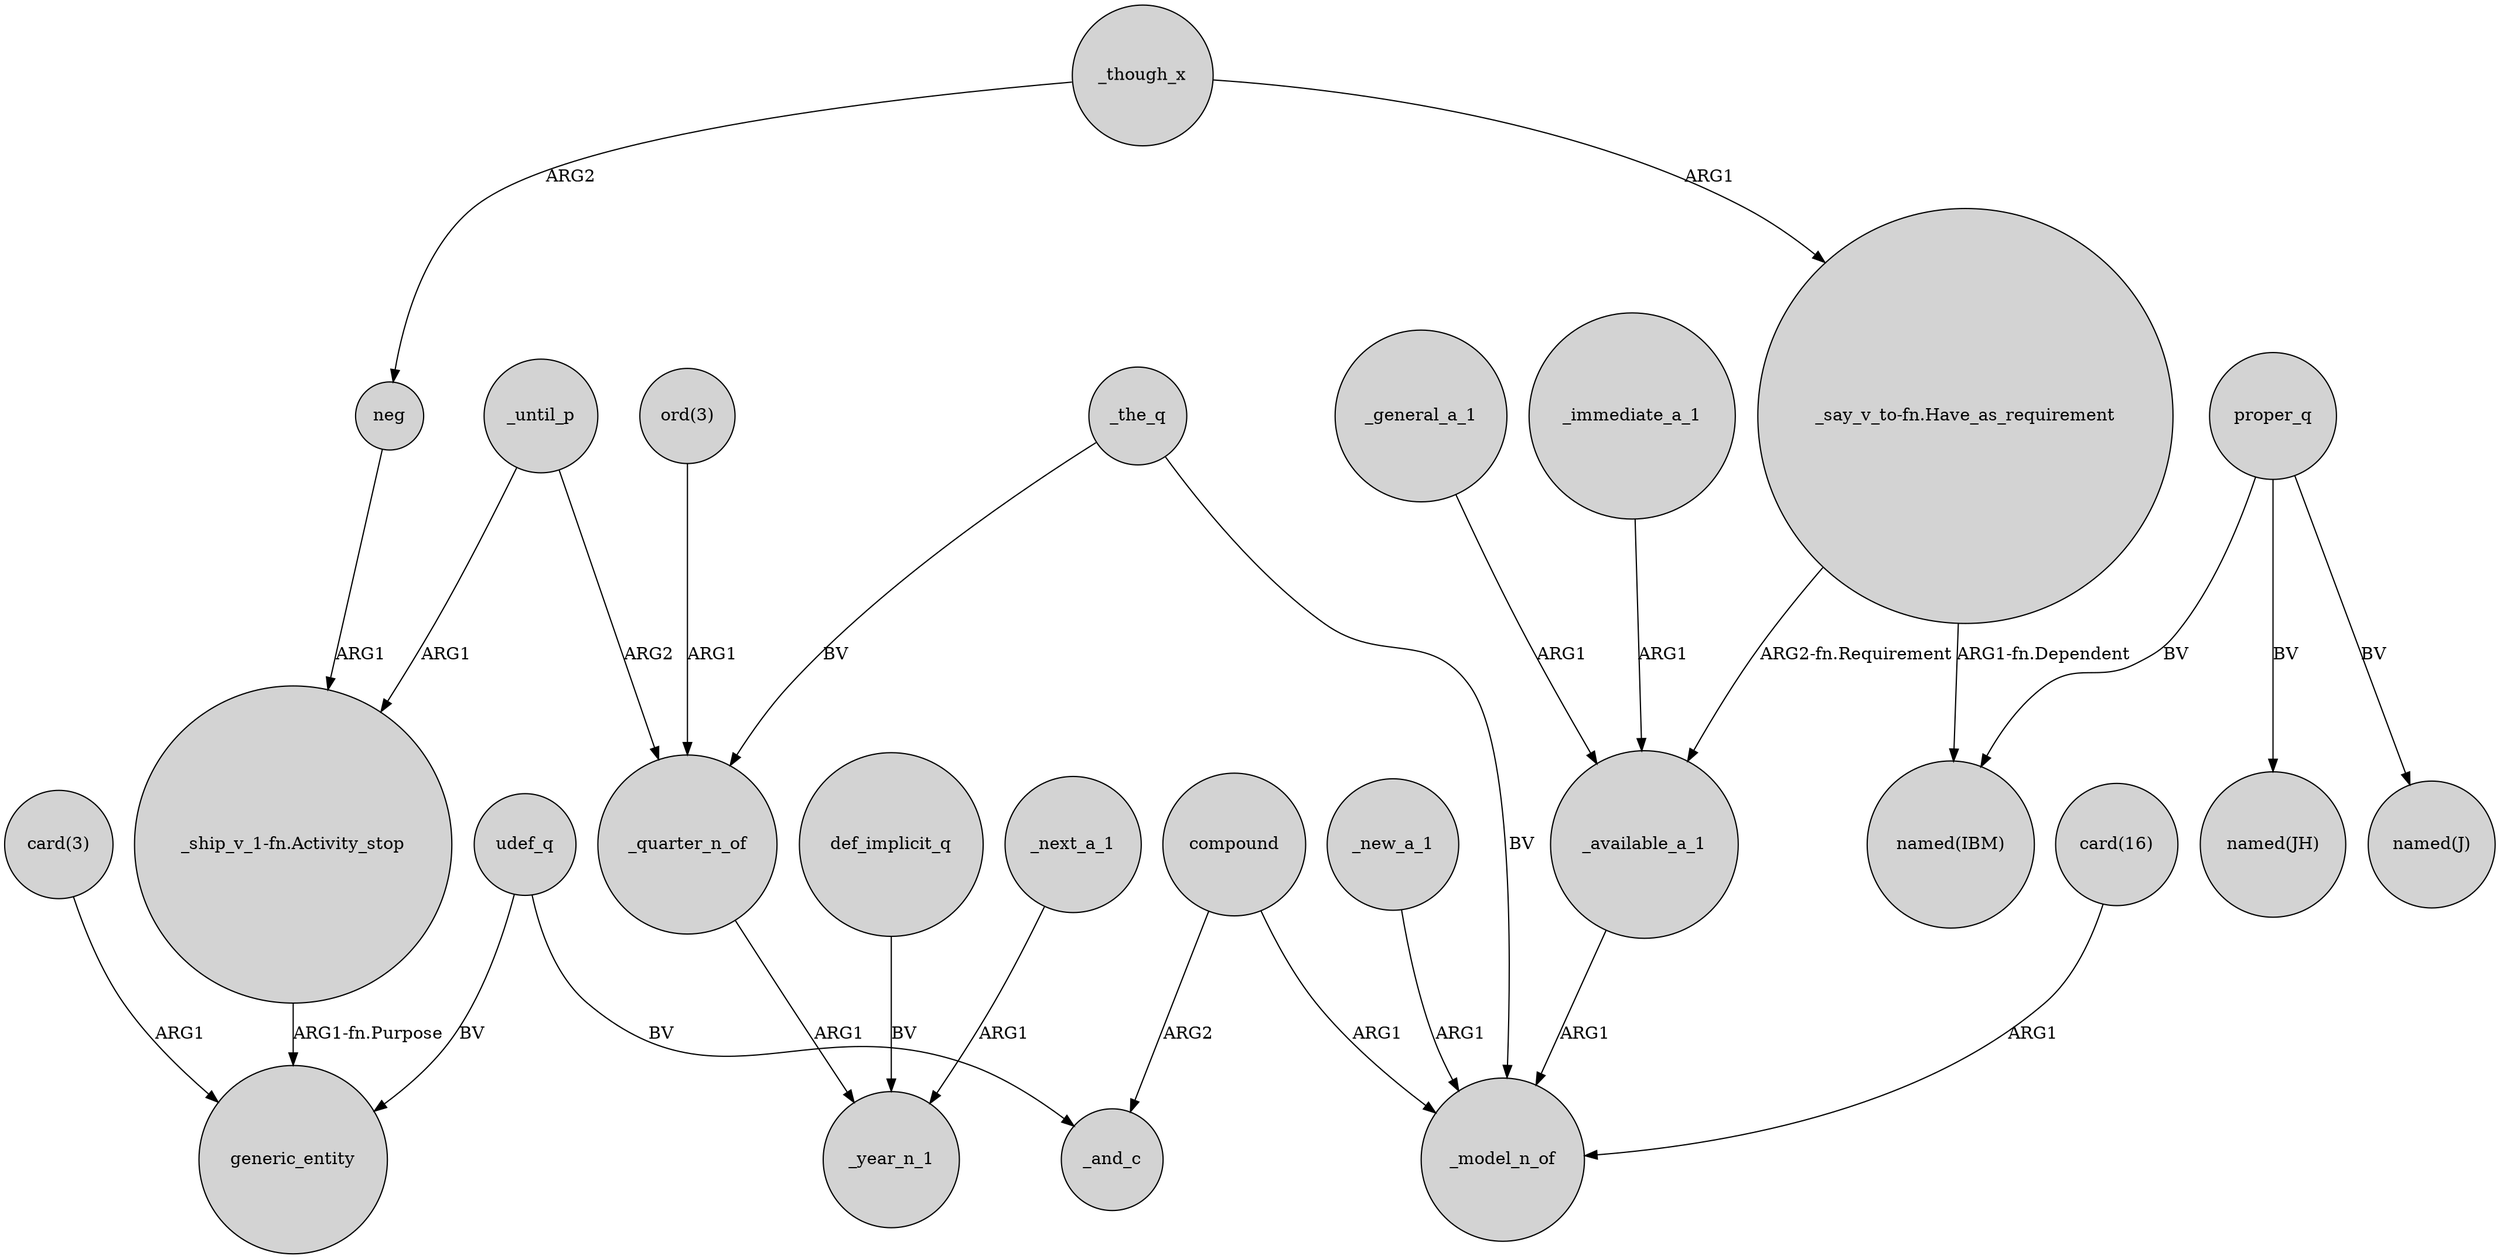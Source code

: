 digraph {
	node [shape=circle style=filled]
	_available_a_1 -> _model_n_of [label=ARG1]
	_immediate_a_1 -> _available_a_1 [label=ARG1]
	def_implicit_q -> _year_n_1 [label=BV]
	compound -> _model_n_of [label=ARG1]
	"card(16)" -> _model_n_of [label=ARG1]
	"card(3)" -> generic_entity [label=ARG1]
	_until_p -> _quarter_n_of [label=ARG2]
	proper_q -> "named(IBM)" [label=BV]
	"ord(3)" -> _quarter_n_of [label=ARG1]
	_the_q -> _model_n_of [label=BV]
	_the_q -> _quarter_n_of [label=BV]
	udef_q -> _and_c [label=BV]
	neg -> "_ship_v_1-fn.Activity_stop" [label=ARG1]
	compound -> _and_c [label=ARG2]
	udef_q -> generic_entity [label=BV]
	_new_a_1 -> _model_n_of [label=ARG1]
	"_ship_v_1-fn.Activity_stop" -> generic_entity [label="ARG1-fn.Purpose"]
	_general_a_1 -> _available_a_1 [label=ARG1]
	proper_q -> "named(JH)" [label=BV]
	_until_p -> "_ship_v_1-fn.Activity_stop" [label=ARG1]
	_though_x -> neg [label=ARG2]
	"_say_v_to-fn.Have_as_requirement" -> "named(IBM)" [label="ARG1-fn.Dependent"]
	_next_a_1 -> _year_n_1 [label=ARG1]
	_though_x -> "_say_v_to-fn.Have_as_requirement" [label=ARG1]
	"_say_v_to-fn.Have_as_requirement" -> _available_a_1 [label="ARG2-fn.Requirement"]
	proper_q -> "named(J)" [label=BV]
	_quarter_n_of -> _year_n_1 [label=ARG1]
}
